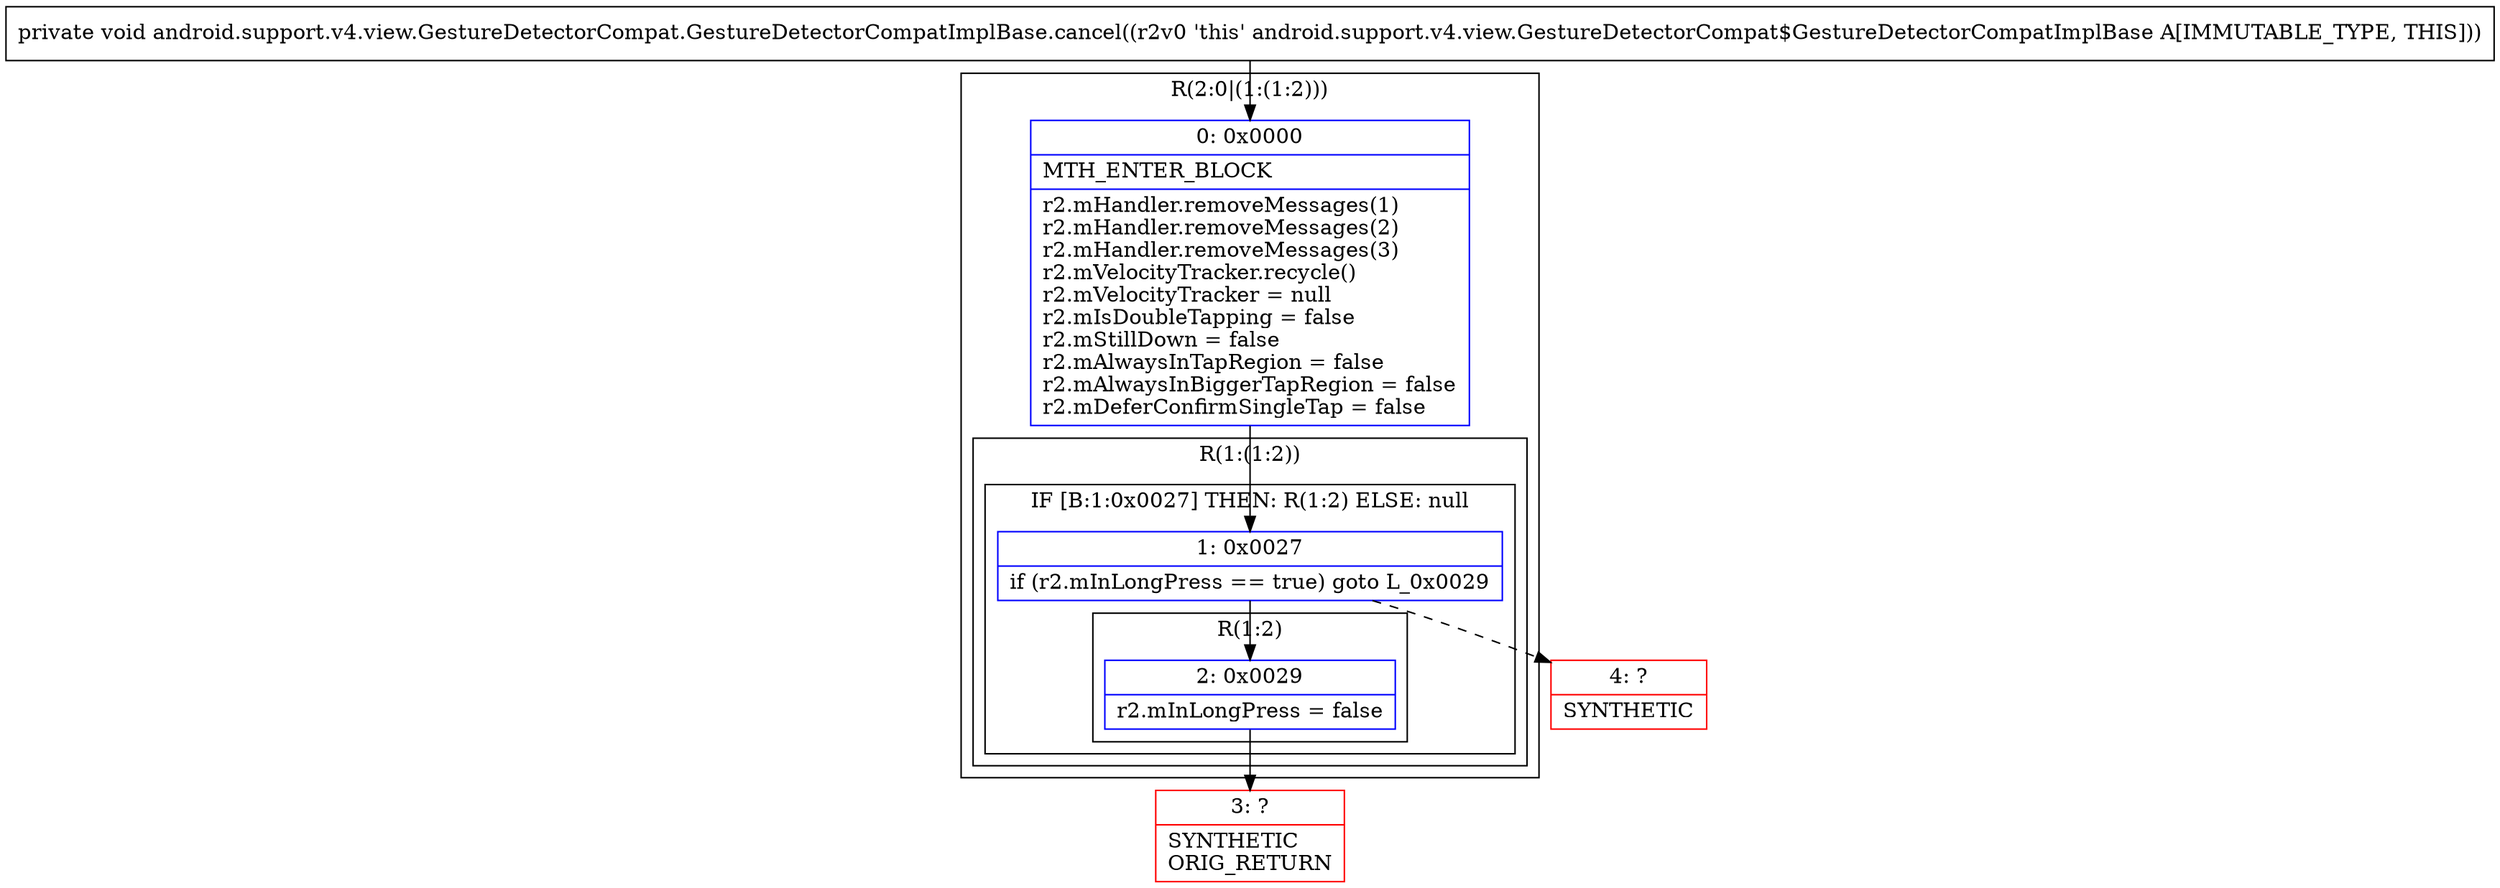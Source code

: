 digraph "CFG forandroid.support.v4.view.GestureDetectorCompat.GestureDetectorCompatImplBase.cancel()V" {
subgraph cluster_Region_32925976 {
label = "R(2:0|(1:(1:2)))";
node [shape=record,color=blue];
Node_0 [shape=record,label="{0\:\ 0x0000|MTH_ENTER_BLOCK\l|r2.mHandler.removeMessages(1)\lr2.mHandler.removeMessages(2)\lr2.mHandler.removeMessages(3)\lr2.mVelocityTracker.recycle()\lr2.mVelocityTracker = null\lr2.mIsDoubleTapping = false\lr2.mStillDown = false\lr2.mAlwaysInTapRegion = false\lr2.mAlwaysInBiggerTapRegion = false\lr2.mDeferConfirmSingleTap = false\l}"];
subgraph cluster_Region_1878911319 {
label = "R(1:(1:2))";
node [shape=record,color=blue];
subgraph cluster_IfRegion_1377462733 {
label = "IF [B:1:0x0027] THEN: R(1:2) ELSE: null";
node [shape=record,color=blue];
Node_1 [shape=record,label="{1\:\ 0x0027|if (r2.mInLongPress == true) goto L_0x0029\l}"];
subgraph cluster_Region_1395039980 {
label = "R(1:2)";
node [shape=record,color=blue];
Node_2 [shape=record,label="{2\:\ 0x0029|r2.mInLongPress = false\l}"];
}
}
}
}
Node_3 [shape=record,color=red,label="{3\:\ ?|SYNTHETIC\lORIG_RETURN\l}"];
Node_4 [shape=record,color=red,label="{4\:\ ?|SYNTHETIC\l}"];
MethodNode[shape=record,label="{private void android.support.v4.view.GestureDetectorCompat.GestureDetectorCompatImplBase.cancel((r2v0 'this' android.support.v4.view.GestureDetectorCompat$GestureDetectorCompatImplBase A[IMMUTABLE_TYPE, THIS])) }"];
MethodNode -> Node_0;
Node_0 -> Node_1;
Node_1 -> Node_2;
Node_1 -> Node_4[style=dashed];
Node_2 -> Node_3;
}

